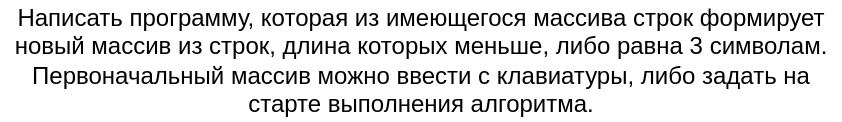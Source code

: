 <mxfile>
    <diagram id="NdiB5QJQgp2t0jHNZVOh" name="Page-1">
        <mxGraphModel dx="1495" dy="1468" grid="0" gridSize="10" guides="1" tooltips="1" connect="1" arrows="1" fold="1" page="1" pageScale="1" pageWidth="827" pageHeight="1169" math="0" shadow="0">
            <root>
                <mxCell id="0"/>
                <mxCell id="1" parent="0"/>
                <mxCell id="2" value="&lt;font style=&quot;font-size: 12px&quot;&gt;&lt;span class=&quot;markedContent&quot; id=&quot;page14R_mcid0&quot;&gt;&lt;span style=&quot;left: 259.074px ; top: 23.828px ; font-family: sans-serif ; transform: scalex(1.0)&quot; dir=&quot;ltr&quot;&gt;Написать программу, которая из имеющегося массива строк формирует&lt;/span&gt;&lt;/span&gt;&lt;span class=&quot;markedContent&quot; id=&quot;page14R_mcid1&quot;&gt;&lt;br&gt;&lt;span style=&quot;left: 256.844px ; top: 46.622px ; font-family: sans-serif ; transform: scalex(1.0)&quot; dir=&quot;ltr&quot;&gt;новый массив из строк, длина которых меньше, либо равна 3 символам.&lt;/span&gt;&lt;/span&gt;&lt;span class=&quot;markedContent&quot; id=&quot;page14R_mcid2&quot;&gt;&lt;br&gt;&lt;span style=&quot;left: 270.809px ; top: 70.615px ; font-family: sans-serif ; transform: scalex(1.0)&quot; dir=&quot;ltr&quot;&gt;Первоначальный массив можно ввести с клавиатуры, либо задать на&lt;/span&gt;&lt;/span&gt;&lt;span class=&quot;markedContent&quot; id=&quot;page14R_mcid3&quot;&gt;&lt;br&gt;&lt;span style=&quot;left: 440.994px ; top: 93.409px ; font-family: sans-serif ; transform: scalex(1.0)&quot; dir=&quot;ltr&quot;&gt;старте выполнения алгоритма.&lt;/span&gt;&lt;/span&gt;&lt;/font&gt;" style="text;html=1;align=center;verticalAlign=middle;resizable=0;points=[];autosize=1;strokeColor=none;fillColor=none;" vertex="1" parent="1">
                    <mxGeometry x="-824" y="-1022" width="420" height="60" as="geometry"/>
                </mxCell>
            </root>
        </mxGraphModel>
    </diagram>
</mxfile>